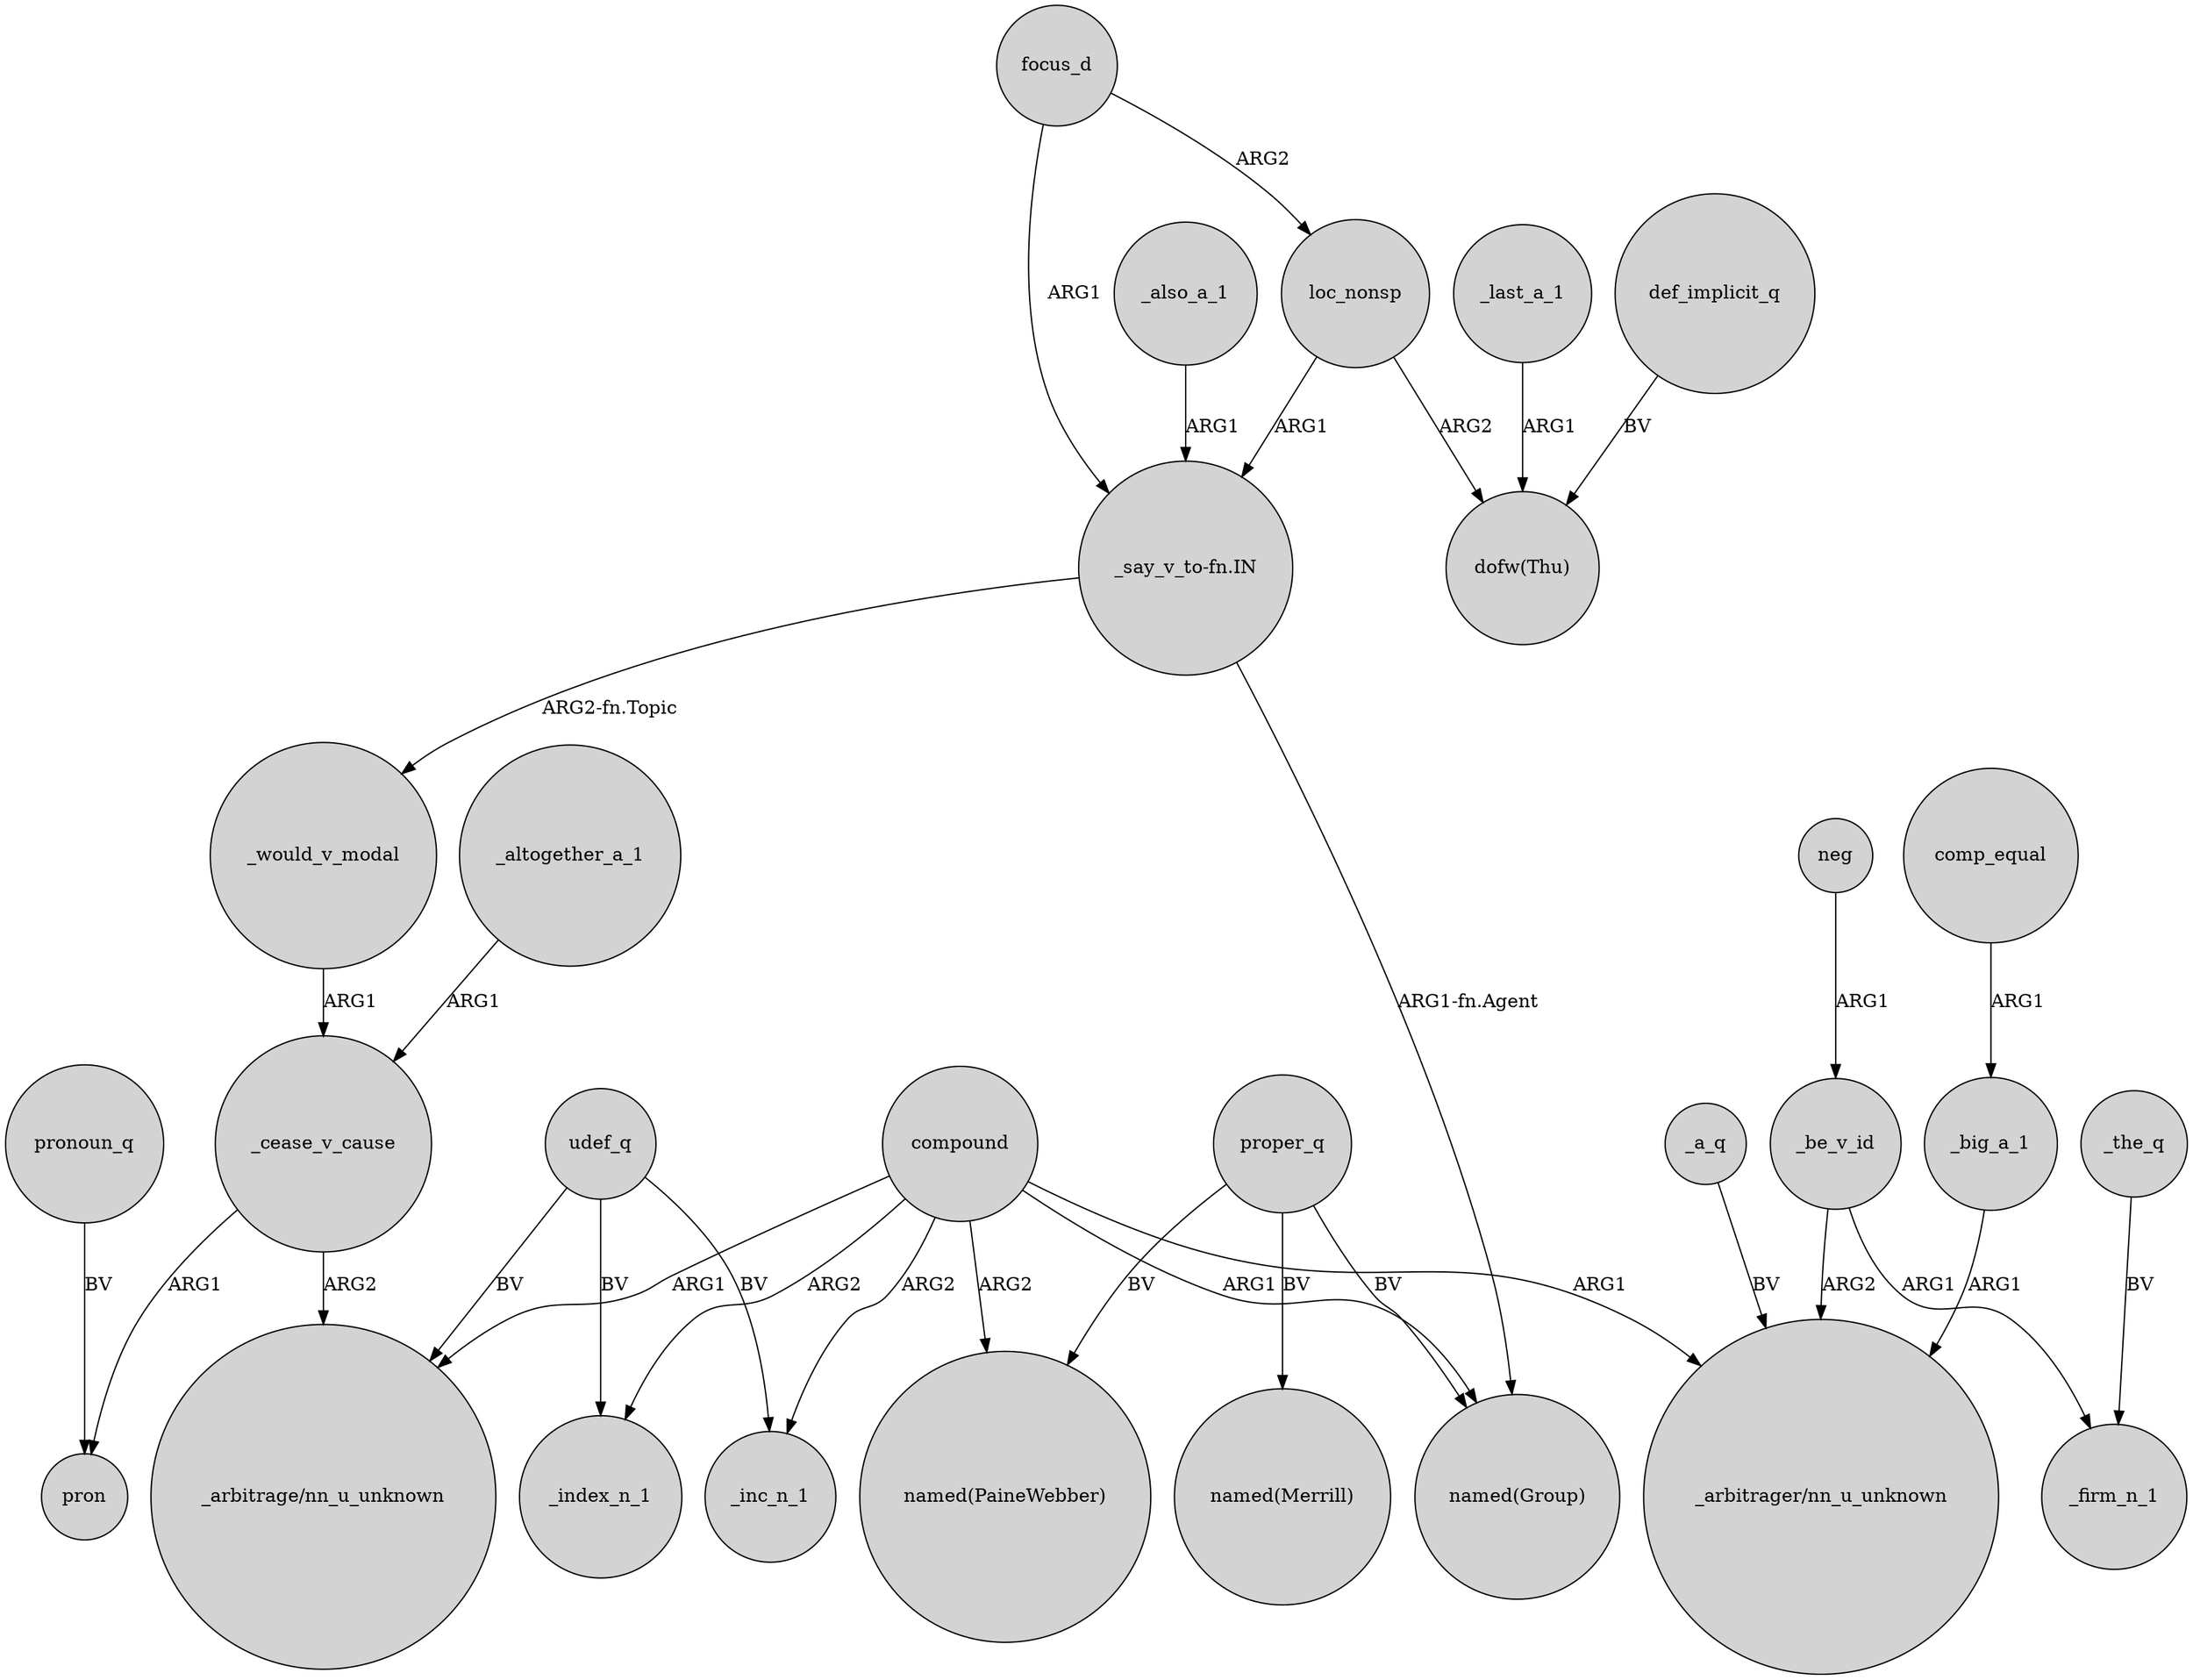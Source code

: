 digraph {
	node [shape=circle style=filled]
	"_say_v_to-fn.IN" -> _would_v_modal [label="ARG2-fn.Topic"]
	_altogether_a_1 -> _cease_v_cause [label=ARG1]
	focus_d -> loc_nonsp [label=ARG2]
	_would_v_modal -> _cease_v_cause [label=ARG1]
	_also_a_1 -> "_say_v_to-fn.IN" [label=ARG1]
	udef_q -> _inc_n_1 [label=BV]
	compound -> _index_n_1 [label=ARG2]
	compound -> "named(PaineWebber)" [label=ARG2]
	_last_a_1 -> "dofw(Thu)" [label=ARG1]
	udef_q -> _index_n_1 [label=BV]
	_a_q -> "_arbitrager/nn_u_unknown" [label=BV]
	compound -> "named(Group)" [label=ARG1]
	pronoun_q -> pron [label=BV]
	_cease_v_cause -> "_arbitrage/nn_u_unknown" [label=ARG2]
	def_implicit_q -> "dofw(Thu)" [label=BV]
	udef_q -> "_arbitrage/nn_u_unknown" [label=BV]
	_be_v_id -> "_arbitrager/nn_u_unknown" [label=ARG2]
	compound -> "_arbitrage/nn_u_unknown" [label=ARG1]
	loc_nonsp -> "_say_v_to-fn.IN" [label=ARG1]
	proper_q -> "named(PaineWebber)" [label=BV]
	comp_equal -> _big_a_1 [label=ARG1]
	loc_nonsp -> "dofw(Thu)" [label=ARG2]
	_be_v_id -> _firm_n_1 [label=ARG1]
	_the_q -> _firm_n_1 [label=BV]
	neg -> _be_v_id [label=ARG1]
	proper_q -> "named(Merrill)" [label=BV]
	proper_q -> "named(Group)" [label=BV]
	_cease_v_cause -> pron [label=ARG1]
	_big_a_1 -> "_arbitrager/nn_u_unknown" [label=ARG1]
	compound -> _inc_n_1 [label=ARG2]
	"_say_v_to-fn.IN" -> "named(Group)" [label="ARG1-fn.Agent"]
	compound -> "_arbitrager/nn_u_unknown" [label=ARG1]
	focus_d -> "_say_v_to-fn.IN" [label=ARG1]
}

